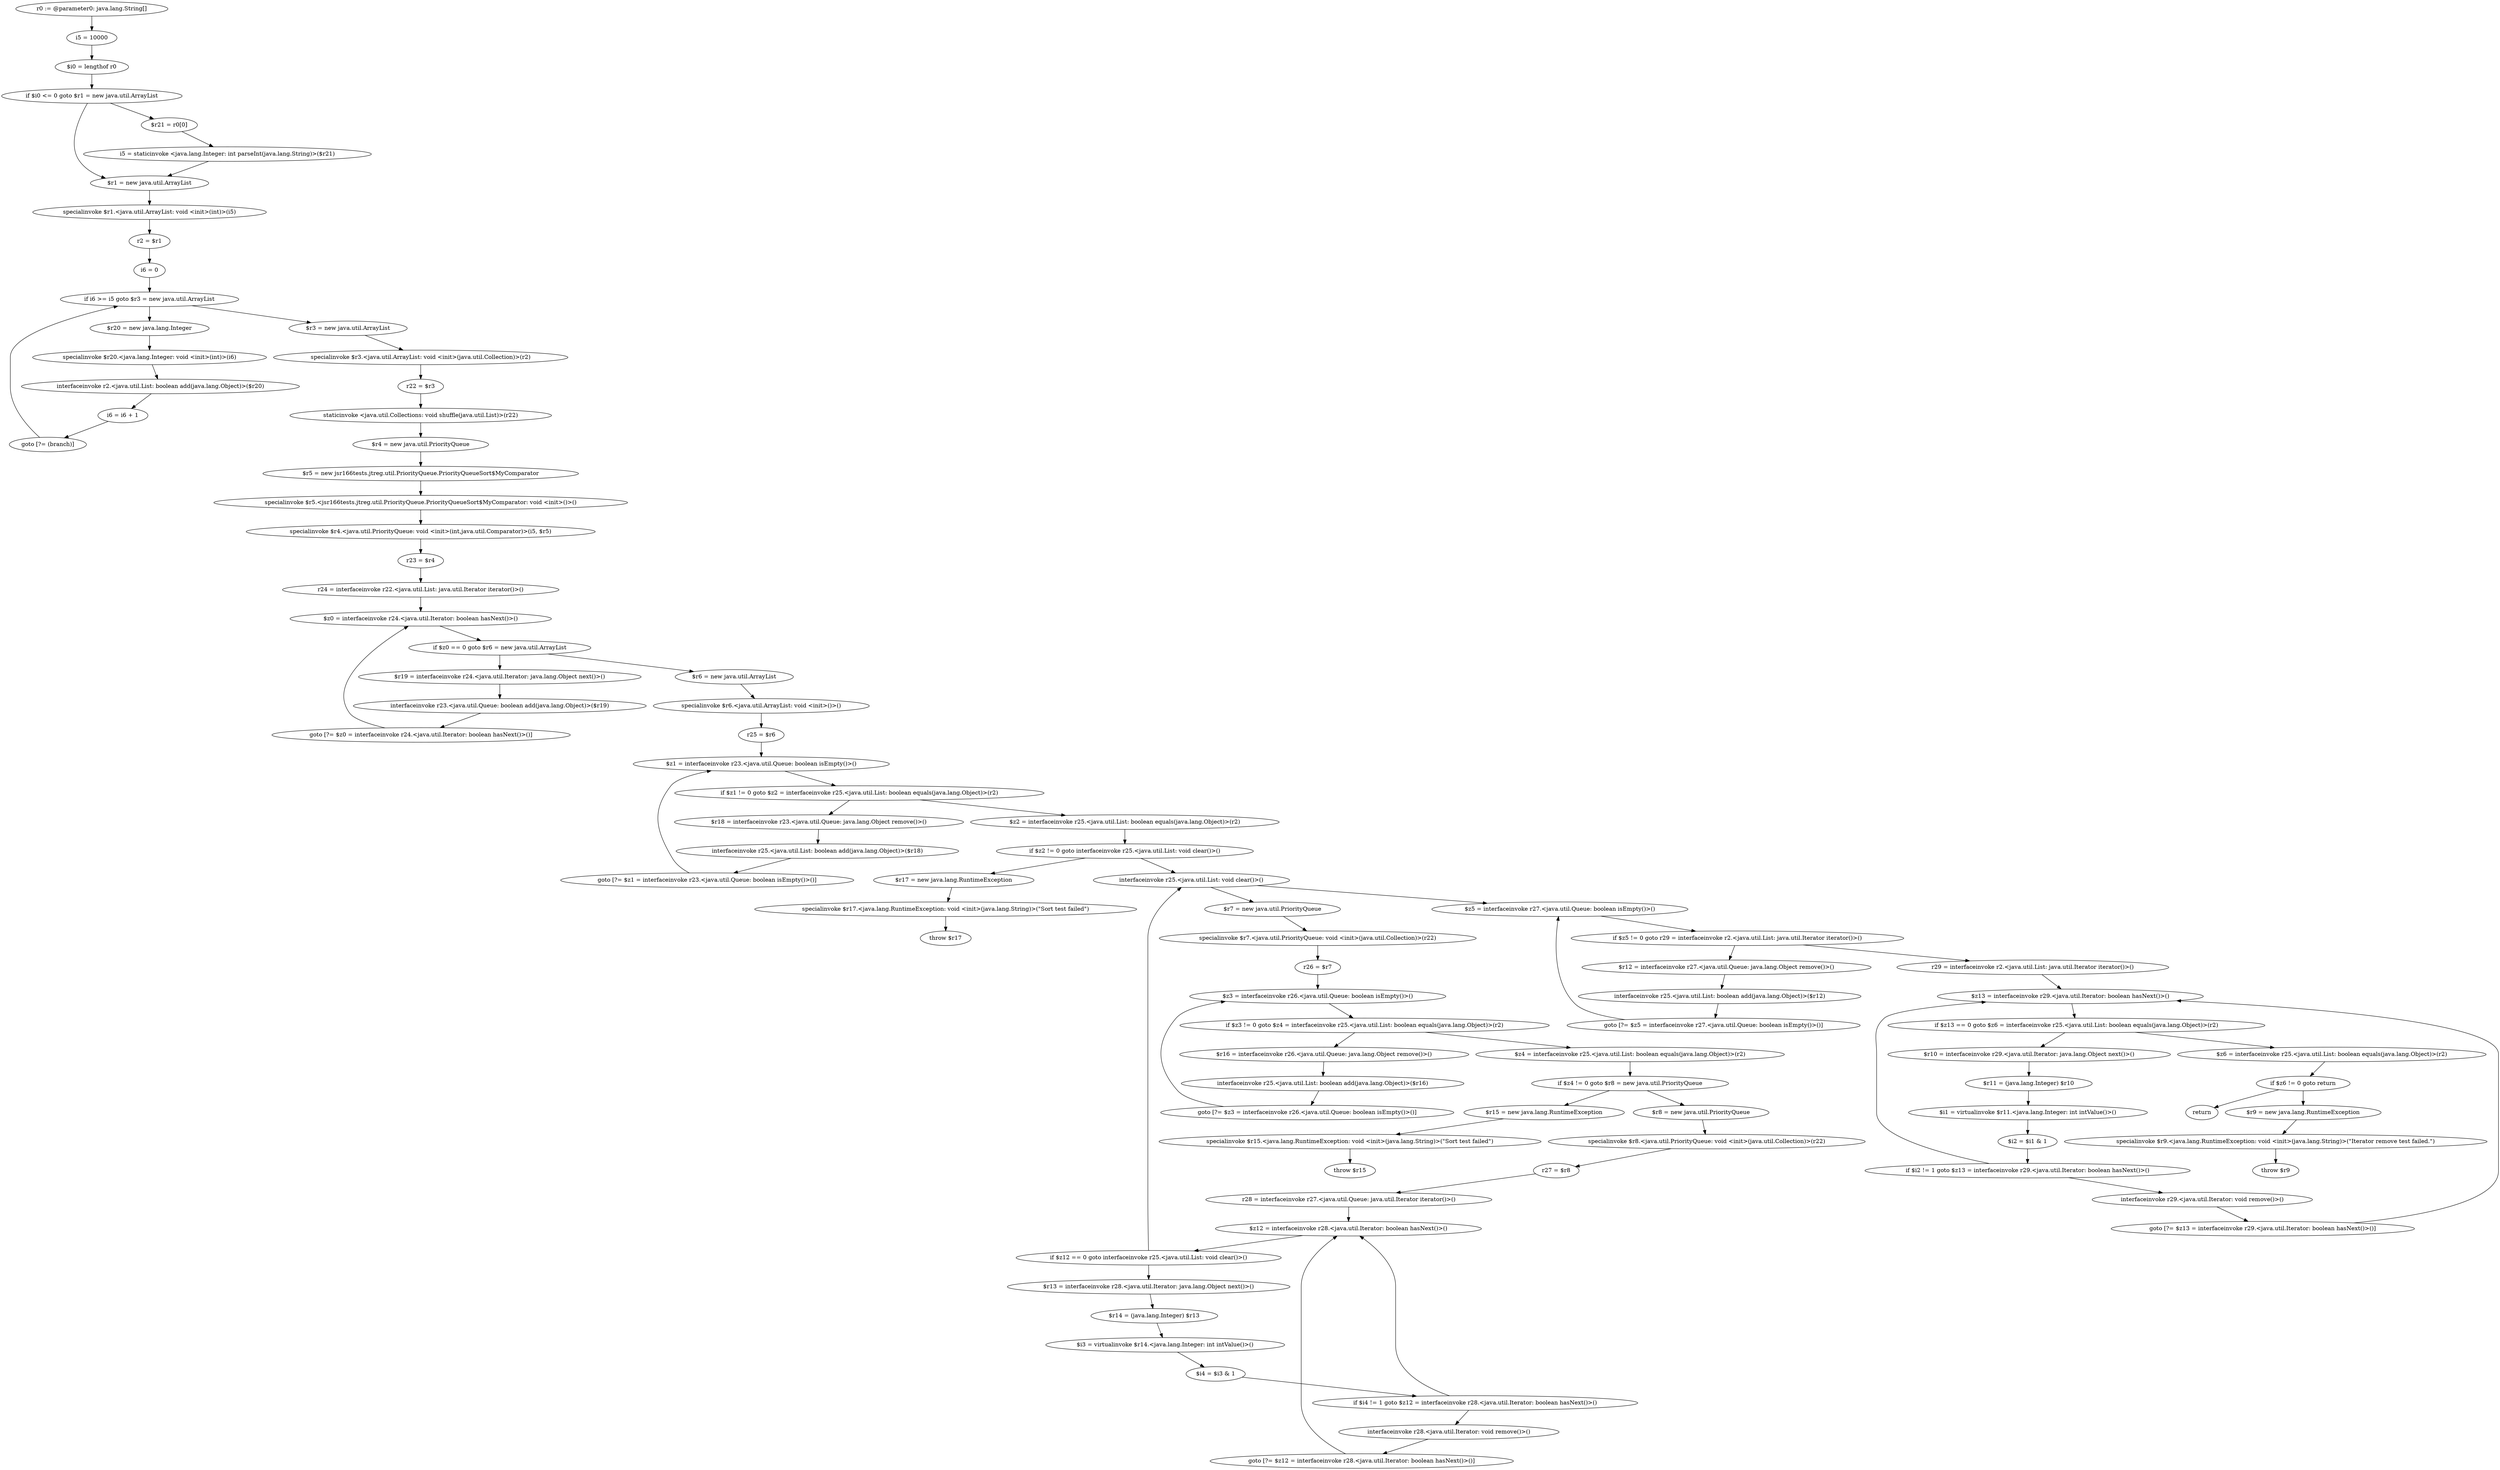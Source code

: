 digraph "unitGraph" {
    "r0 := @parameter0: java.lang.String[]"
    "i5 = 10000"
    "$i0 = lengthof r0"
    "if $i0 <= 0 goto $r1 = new java.util.ArrayList"
    "$r21 = r0[0]"
    "i5 = staticinvoke <java.lang.Integer: int parseInt(java.lang.String)>($r21)"
    "$r1 = new java.util.ArrayList"
    "specialinvoke $r1.<java.util.ArrayList: void <init>(int)>(i5)"
    "r2 = $r1"
    "i6 = 0"
    "if i6 >= i5 goto $r3 = new java.util.ArrayList"
    "$r20 = new java.lang.Integer"
    "specialinvoke $r20.<java.lang.Integer: void <init>(int)>(i6)"
    "interfaceinvoke r2.<java.util.List: boolean add(java.lang.Object)>($r20)"
    "i6 = i6 + 1"
    "goto [?= (branch)]"
    "$r3 = new java.util.ArrayList"
    "specialinvoke $r3.<java.util.ArrayList: void <init>(java.util.Collection)>(r2)"
    "r22 = $r3"
    "staticinvoke <java.util.Collections: void shuffle(java.util.List)>(r22)"
    "$r4 = new java.util.PriorityQueue"
    "$r5 = new jsr166tests.jtreg.util.PriorityQueue.PriorityQueueSort$MyComparator"
    "specialinvoke $r5.<jsr166tests.jtreg.util.PriorityQueue.PriorityQueueSort$MyComparator: void <init>()>()"
    "specialinvoke $r4.<java.util.PriorityQueue: void <init>(int,java.util.Comparator)>(i5, $r5)"
    "r23 = $r4"
    "r24 = interfaceinvoke r22.<java.util.List: java.util.Iterator iterator()>()"
    "$z0 = interfaceinvoke r24.<java.util.Iterator: boolean hasNext()>()"
    "if $z0 == 0 goto $r6 = new java.util.ArrayList"
    "$r19 = interfaceinvoke r24.<java.util.Iterator: java.lang.Object next()>()"
    "interfaceinvoke r23.<java.util.Queue: boolean add(java.lang.Object)>($r19)"
    "goto [?= $z0 = interfaceinvoke r24.<java.util.Iterator: boolean hasNext()>()]"
    "$r6 = new java.util.ArrayList"
    "specialinvoke $r6.<java.util.ArrayList: void <init>()>()"
    "r25 = $r6"
    "$z1 = interfaceinvoke r23.<java.util.Queue: boolean isEmpty()>()"
    "if $z1 != 0 goto $z2 = interfaceinvoke r25.<java.util.List: boolean equals(java.lang.Object)>(r2)"
    "$r18 = interfaceinvoke r23.<java.util.Queue: java.lang.Object remove()>()"
    "interfaceinvoke r25.<java.util.List: boolean add(java.lang.Object)>($r18)"
    "goto [?= $z1 = interfaceinvoke r23.<java.util.Queue: boolean isEmpty()>()]"
    "$z2 = interfaceinvoke r25.<java.util.List: boolean equals(java.lang.Object)>(r2)"
    "if $z2 != 0 goto interfaceinvoke r25.<java.util.List: void clear()>()"
    "$r17 = new java.lang.RuntimeException"
    "specialinvoke $r17.<java.lang.RuntimeException: void <init>(java.lang.String)>(\"Sort test failed\")"
    "throw $r17"
    "interfaceinvoke r25.<java.util.List: void clear()>()"
    "$r7 = new java.util.PriorityQueue"
    "specialinvoke $r7.<java.util.PriorityQueue: void <init>(java.util.Collection)>(r22)"
    "r26 = $r7"
    "$z3 = interfaceinvoke r26.<java.util.Queue: boolean isEmpty()>()"
    "if $z3 != 0 goto $z4 = interfaceinvoke r25.<java.util.List: boolean equals(java.lang.Object)>(r2)"
    "$r16 = interfaceinvoke r26.<java.util.Queue: java.lang.Object remove()>()"
    "interfaceinvoke r25.<java.util.List: boolean add(java.lang.Object)>($r16)"
    "goto [?= $z3 = interfaceinvoke r26.<java.util.Queue: boolean isEmpty()>()]"
    "$z4 = interfaceinvoke r25.<java.util.List: boolean equals(java.lang.Object)>(r2)"
    "if $z4 != 0 goto $r8 = new java.util.PriorityQueue"
    "$r15 = new java.lang.RuntimeException"
    "specialinvoke $r15.<java.lang.RuntimeException: void <init>(java.lang.String)>(\"Sort test failed\")"
    "throw $r15"
    "$r8 = new java.util.PriorityQueue"
    "specialinvoke $r8.<java.util.PriorityQueue: void <init>(java.util.Collection)>(r22)"
    "r27 = $r8"
    "r28 = interfaceinvoke r27.<java.util.Queue: java.util.Iterator iterator()>()"
    "$z12 = interfaceinvoke r28.<java.util.Iterator: boolean hasNext()>()"
    "if $z12 == 0 goto interfaceinvoke r25.<java.util.List: void clear()>()"
    "$r13 = interfaceinvoke r28.<java.util.Iterator: java.lang.Object next()>()"
    "$r14 = (java.lang.Integer) $r13"
    "$i3 = virtualinvoke $r14.<java.lang.Integer: int intValue()>()"
    "$i4 = $i3 & 1"
    "if $i4 != 1 goto $z12 = interfaceinvoke r28.<java.util.Iterator: boolean hasNext()>()"
    "interfaceinvoke r28.<java.util.Iterator: void remove()>()"
    "goto [?= $z12 = interfaceinvoke r28.<java.util.Iterator: boolean hasNext()>()]"
    "$z5 = interfaceinvoke r27.<java.util.Queue: boolean isEmpty()>()"
    "if $z5 != 0 goto r29 = interfaceinvoke r2.<java.util.List: java.util.Iterator iterator()>()"
    "$r12 = interfaceinvoke r27.<java.util.Queue: java.lang.Object remove()>()"
    "interfaceinvoke r25.<java.util.List: boolean add(java.lang.Object)>($r12)"
    "goto [?= $z5 = interfaceinvoke r27.<java.util.Queue: boolean isEmpty()>()]"
    "r29 = interfaceinvoke r2.<java.util.List: java.util.Iterator iterator()>()"
    "$z13 = interfaceinvoke r29.<java.util.Iterator: boolean hasNext()>()"
    "if $z13 == 0 goto $z6 = interfaceinvoke r25.<java.util.List: boolean equals(java.lang.Object)>(r2)"
    "$r10 = interfaceinvoke r29.<java.util.Iterator: java.lang.Object next()>()"
    "$r11 = (java.lang.Integer) $r10"
    "$i1 = virtualinvoke $r11.<java.lang.Integer: int intValue()>()"
    "$i2 = $i1 & 1"
    "if $i2 != 1 goto $z13 = interfaceinvoke r29.<java.util.Iterator: boolean hasNext()>()"
    "interfaceinvoke r29.<java.util.Iterator: void remove()>()"
    "goto [?= $z13 = interfaceinvoke r29.<java.util.Iterator: boolean hasNext()>()]"
    "$z6 = interfaceinvoke r25.<java.util.List: boolean equals(java.lang.Object)>(r2)"
    "if $z6 != 0 goto return"
    "$r9 = new java.lang.RuntimeException"
    "specialinvoke $r9.<java.lang.RuntimeException: void <init>(java.lang.String)>(\"Iterator remove test failed.\")"
    "throw $r9"
    "return"
    "r0 := @parameter0: java.lang.String[]"->"i5 = 10000";
    "i5 = 10000"->"$i0 = lengthof r0";
    "$i0 = lengthof r0"->"if $i0 <= 0 goto $r1 = new java.util.ArrayList";
    "if $i0 <= 0 goto $r1 = new java.util.ArrayList"->"$r21 = r0[0]";
    "if $i0 <= 0 goto $r1 = new java.util.ArrayList"->"$r1 = new java.util.ArrayList";
    "$r21 = r0[0]"->"i5 = staticinvoke <java.lang.Integer: int parseInt(java.lang.String)>($r21)";
    "i5 = staticinvoke <java.lang.Integer: int parseInt(java.lang.String)>($r21)"->"$r1 = new java.util.ArrayList";
    "$r1 = new java.util.ArrayList"->"specialinvoke $r1.<java.util.ArrayList: void <init>(int)>(i5)";
    "specialinvoke $r1.<java.util.ArrayList: void <init>(int)>(i5)"->"r2 = $r1";
    "r2 = $r1"->"i6 = 0";
    "i6 = 0"->"if i6 >= i5 goto $r3 = new java.util.ArrayList";
    "if i6 >= i5 goto $r3 = new java.util.ArrayList"->"$r20 = new java.lang.Integer";
    "if i6 >= i5 goto $r3 = new java.util.ArrayList"->"$r3 = new java.util.ArrayList";
    "$r20 = new java.lang.Integer"->"specialinvoke $r20.<java.lang.Integer: void <init>(int)>(i6)";
    "specialinvoke $r20.<java.lang.Integer: void <init>(int)>(i6)"->"interfaceinvoke r2.<java.util.List: boolean add(java.lang.Object)>($r20)";
    "interfaceinvoke r2.<java.util.List: boolean add(java.lang.Object)>($r20)"->"i6 = i6 + 1";
    "i6 = i6 + 1"->"goto [?= (branch)]";
    "goto [?= (branch)]"->"if i6 >= i5 goto $r3 = new java.util.ArrayList";
    "$r3 = new java.util.ArrayList"->"specialinvoke $r3.<java.util.ArrayList: void <init>(java.util.Collection)>(r2)";
    "specialinvoke $r3.<java.util.ArrayList: void <init>(java.util.Collection)>(r2)"->"r22 = $r3";
    "r22 = $r3"->"staticinvoke <java.util.Collections: void shuffle(java.util.List)>(r22)";
    "staticinvoke <java.util.Collections: void shuffle(java.util.List)>(r22)"->"$r4 = new java.util.PriorityQueue";
    "$r4 = new java.util.PriorityQueue"->"$r5 = new jsr166tests.jtreg.util.PriorityQueue.PriorityQueueSort$MyComparator";
    "$r5 = new jsr166tests.jtreg.util.PriorityQueue.PriorityQueueSort$MyComparator"->"specialinvoke $r5.<jsr166tests.jtreg.util.PriorityQueue.PriorityQueueSort$MyComparator: void <init>()>()";
    "specialinvoke $r5.<jsr166tests.jtreg.util.PriorityQueue.PriorityQueueSort$MyComparator: void <init>()>()"->"specialinvoke $r4.<java.util.PriorityQueue: void <init>(int,java.util.Comparator)>(i5, $r5)";
    "specialinvoke $r4.<java.util.PriorityQueue: void <init>(int,java.util.Comparator)>(i5, $r5)"->"r23 = $r4";
    "r23 = $r4"->"r24 = interfaceinvoke r22.<java.util.List: java.util.Iterator iterator()>()";
    "r24 = interfaceinvoke r22.<java.util.List: java.util.Iterator iterator()>()"->"$z0 = interfaceinvoke r24.<java.util.Iterator: boolean hasNext()>()";
    "$z0 = interfaceinvoke r24.<java.util.Iterator: boolean hasNext()>()"->"if $z0 == 0 goto $r6 = new java.util.ArrayList";
    "if $z0 == 0 goto $r6 = new java.util.ArrayList"->"$r19 = interfaceinvoke r24.<java.util.Iterator: java.lang.Object next()>()";
    "if $z0 == 0 goto $r6 = new java.util.ArrayList"->"$r6 = new java.util.ArrayList";
    "$r19 = interfaceinvoke r24.<java.util.Iterator: java.lang.Object next()>()"->"interfaceinvoke r23.<java.util.Queue: boolean add(java.lang.Object)>($r19)";
    "interfaceinvoke r23.<java.util.Queue: boolean add(java.lang.Object)>($r19)"->"goto [?= $z0 = interfaceinvoke r24.<java.util.Iterator: boolean hasNext()>()]";
    "goto [?= $z0 = interfaceinvoke r24.<java.util.Iterator: boolean hasNext()>()]"->"$z0 = interfaceinvoke r24.<java.util.Iterator: boolean hasNext()>()";
    "$r6 = new java.util.ArrayList"->"specialinvoke $r6.<java.util.ArrayList: void <init>()>()";
    "specialinvoke $r6.<java.util.ArrayList: void <init>()>()"->"r25 = $r6";
    "r25 = $r6"->"$z1 = interfaceinvoke r23.<java.util.Queue: boolean isEmpty()>()";
    "$z1 = interfaceinvoke r23.<java.util.Queue: boolean isEmpty()>()"->"if $z1 != 0 goto $z2 = interfaceinvoke r25.<java.util.List: boolean equals(java.lang.Object)>(r2)";
    "if $z1 != 0 goto $z2 = interfaceinvoke r25.<java.util.List: boolean equals(java.lang.Object)>(r2)"->"$r18 = interfaceinvoke r23.<java.util.Queue: java.lang.Object remove()>()";
    "if $z1 != 0 goto $z2 = interfaceinvoke r25.<java.util.List: boolean equals(java.lang.Object)>(r2)"->"$z2 = interfaceinvoke r25.<java.util.List: boolean equals(java.lang.Object)>(r2)";
    "$r18 = interfaceinvoke r23.<java.util.Queue: java.lang.Object remove()>()"->"interfaceinvoke r25.<java.util.List: boolean add(java.lang.Object)>($r18)";
    "interfaceinvoke r25.<java.util.List: boolean add(java.lang.Object)>($r18)"->"goto [?= $z1 = interfaceinvoke r23.<java.util.Queue: boolean isEmpty()>()]";
    "goto [?= $z1 = interfaceinvoke r23.<java.util.Queue: boolean isEmpty()>()]"->"$z1 = interfaceinvoke r23.<java.util.Queue: boolean isEmpty()>()";
    "$z2 = interfaceinvoke r25.<java.util.List: boolean equals(java.lang.Object)>(r2)"->"if $z2 != 0 goto interfaceinvoke r25.<java.util.List: void clear()>()";
    "if $z2 != 0 goto interfaceinvoke r25.<java.util.List: void clear()>()"->"$r17 = new java.lang.RuntimeException";
    "if $z2 != 0 goto interfaceinvoke r25.<java.util.List: void clear()>()"->"interfaceinvoke r25.<java.util.List: void clear()>()";
    "$r17 = new java.lang.RuntimeException"->"specialinvoke $r17.<java.lang.RuntimeException: void <init>(java.lang.String)>(\"Sort test failed\")";
    "specialinvoke $r17.<java.lang.RuntimeException: void <init>(java.lang.String)>(\"Sort test failed\")"->"throw $r17";
    "interfaceinvoke r25.<java.util.List: void clear()>()"->"$r7 = new java.util.PriorityQueue";
    "$r7 = new java.util.PriorityQueue"->"specialinvoke $r7.<java.util.PriorityQueue: void <init>(java.util.Collection)>(r22)";
    "specialinvoke $r7.<java.util.PriorityQueue: void <init>(java.util.Collection)>(r22)"->"r26 = $r7";
    "r26 = $r7"->"$z3 = interfaceinvoke r26.<java.util.Queue: boolean isEmpty()>()";
    "$z3 = interfaceinvoke r26.<java.util.Queue: boolean isEmpty()>()"->"if $z3 != 0 goto $z4 = interfaceinvoke r25.<java.util.List: boolean equals(java.lang.Object)>(r2)";
    "if $z3 != 0 goto $z4 = interfaceinvoke r25.<java.util.List: boolean equals(java.lang.Object)>(r2)"->"$r16 = interfaceinvoke r26.<java.util.Queue: java.lang.Object remove()>()";
    "if $z3 != 0 goto $z4 = interfaceinvoke r25.<java.util.List: boolean equals(java.lang.Object)>(r2)"->"$z4 = interfaceinvoke r25.<java.util.List: boolean equals(java.lang.Object)>(r2)";
    "$r16 = interfaceinvoke r26.<java.util.Queue: java.lang.Object remove()>()"->"interfaceinvoke r25.<java.util.List: boolean add(java.lang.Object)>($r16)";
    "interfaceinvoke r25.<java.util.List: boolean add(java.lang.Object)>($r16)"->"goto [?= $z3 = interfaceinvoke r26.<java.util.Queue: boolean isEmpty()>()]";
    "goto [?= $z3 = interfaceinvoke r26.<java.util.Queue: boolean isEmpty()>()]"->"$z3 = interfaceinvoke r26.<java.util.Queue: boolean isEmpty()>()";
    "$z4 = interfaceinvoke r25.<java.util.List: boolean equals(java.lang.Object)>(r2)"->"if $z4 != 0 goto $r8 = new java.util.PriorityQueue";
    "if $z4 != 0 goto $r8 = new java.util.PriorityQueue"->"$r15 = new java.lang.RuntimeException";
    "if $z4 != 0 goto $r8 = new java.util.PriorityQueue"->"$r8 = new java.util.PriorityQueue";
    "$r15 = new java.lang.RuntimeException"->"specialinvoke $r15.<java.lang.RuntimeException: void <init>(java.lang.String)>(\"Sort test failed\")";
    "specialinvoke $r15.<java.lang.RuntimeException: void <init>(java.lang.String)>(\"Sort test failed\")"->"throw $r15";
    "$r8 = new java.util.PriorityQueue"->"specialinvoke $r8.<java.util.PriorityQueue: void <init>(java.util.Collection)>(r22)";
    "specialinvoke $r8.<java.util.PriorityQueue: void <init>(java.util.Collection)>(r22)"->"r27 = $r8";
    "r27 = $r8"->"r28 = interfaceinvoke r27.<java.util.Queue: java.util.Iterator iterator()>()";
    "r28 = interfaceinvoke r27.<java.util.Queue: java.util.Iterator iterator()>()"->"$z12 = interfaceinvoke r28.<java.util.Iterator: boolean hasNext()>()";
    "$z12 = interfaceinvoke r28.<java.util.Iterator: boolean hasNext()>()"->"if $z12 == 0 goto interfaceinvoke r25.<java.util.List: void clear()>()";
    "if $z12 == 0 goto interfaceinvoke r25.<java.util.List: void clear()>()"->"$r13 = interfaceinvoke r28.<java.util.Iterator: java.lang.Object next()>()";
    "if $z12 == 0 goto interfaceinvoke r25.<java.util.List: void clear()>()"->"interfaceinvoke r25.<java.util.List: void clear()>()";
    "$r13 = interfaceinvoke r28.<java.util.Iterator: java.lang.Object next()>()"->"$r14 = (java.lang.Integer) $r13";
    "$r14 = (java.lang.Integer) $r13"->"$i3 = virtualinvoke $r14.<java.lang.Integer: int intValue()>()";
    "$i3 = virtualinvoke $r14.<java.lang.Integer: int intValue()>()"->"$i4 = $i3 & 1";
    "$i4 = $i3 & 1"->"if $i4 != 1 goto $z12 = interfaceinvoke r28.<java.util.Iterator: boolean hasNext()>()";
    "if $i4 != 1 goto $z12 = interfaceinvoke r28.<java.util.Iterator: boolean hasNext()>()"->"interfaceinvoke r28.<java.util.Iterator: void remove()>()";
    "if $i4 != 1 goto $z12 = interfaceinvoke r28.<java.util.Iterator: boolean hasNext()>()"->"$z12 = interfaceinvoke r28.<java.util.Iterator: boolean hasNext()>()";
    "interfaceinvoke r28.<java.util.Iterator: void remove()>()"->"goto [?= $z12 = interfaceinvoke r28.<java.util.Iterator: boolean hasNext()>()]";
    "goto [?= $z12 = interfaceinvoke r28.<java.util.Iterator: boolean hasNext()>()]"->"$z12 = interfaceinvoke r28.<java.util.Iterator: boolean hasNext()>()";
    "interfaceinvoke r25.<java.util.List: void clear()>()"->"$z5 = interfaceinvoke r27.<java.util.Queue: boolean isEmpty()>()";
    "$z5 = interfaceinvoke r27.<java.util.Queue: boolean isEmpty()>()"->"if $z5 != 0 goto r29 = interfaceinvoke r2.<java.util.List: java.util.Iterator iterator()>()";
    "if $z5 != 0 goto r29 = interfaceinvoke r2.<java.util.List: java.util.Iterator iterator()>()"->"$r12 = interfaceinvoke r27.<java.util.Queue: java.lang.Object remove()>()";
    "if $z5 != 0 goto r29 = interfaceinvoke r2.<java.util.List: java.util.Iterator iterator()>()"->"r29 = interfaceinvoke r2.<java.util.List: java.util.Iterator iterator()>()";
    "$r12 = interfaceinvoke r27.<java.util.Queue: java.lang.Object remove()>()"->"interfaceinvoke r25.<java.util.List: boolean add(java.lang.Object)>($r12)";
    "interfaceinvoke r25.<java.util.List: boolean add(java.lang.Object)>($r12)"->"goto [?= $z5 = interfaceinvoke r27.<java.util.Queue: boolean isEmpty()>()]";
    "goto [?= $z5 = interfaceinvoke r27.<java.util.Queue: boolean isEmpty()>()]"->"$z5 = interfaceinvoke r27.<java.util.Queue: boolean isEmpty()>()";
    "r29 = interfaceinvoke r2.<java.util.List: java.util.Iterator iterator()>()"->"$z13 = interfaceinvoke r29.<java.util.Iterator: boolean hasNext()>()";
    "$z13 = interfaceinvoke r29.<java.util.Iterator: boolean hasNext()>()"->"if $z13 == 0 goto $z6 = interfaceinvoke r25.<java.util.List: boolean equals(java.lang.Object)>(r2)";
    "if $z13 == 0 goto $z6 = interfaceinvoke r25.<java.util.List: boolean equals(java.lang.Object)>(r2)"->"$r10 = interfaceinvoke r29.<java.util.Iterator: java.lang.Object next()>()";
    "if $z13 == 0 goto $z6 = interfaceinvoke r25.<java.util.List: boolean equals(java.lang.Object)>(r2)"->"$z6 = interfaceinvoke r25.<java.util.List: boolean equals(java.lang.Object)>(r2)";
    "$r10 = interfaceinvoke r29.<java.util.Iterator: java.lang.Object next()>()"->"$r11 = (java.lang.Integer) $r10";
    "$r11 = (java.lang.Integer) $r10"->"$i1 = virtualinvoke $r11.<java.lang.Integer: int intValue()>()";
    "$i1 = virtualinvoke $r11.<java.lang.Integer: int intValue()>()"->"$i2 = $i1 & 1";
    "$i2 = $i1 & 1"->"if $i2 != 1 goto $z13 = interfaceinvoke r29.<java.util.Iterator: boolean hasNext()>()";
    "if $i2 != 1 goto $z13 = interfaceinvoke r29.<java.util.Iterator: boolean hasNext()>()"->"interfaceinvoke r29.<java.util.Iterator: void remove()>()";
    "if $i2 != 1 goto $z13 = interfaceinvoke r29.<java.util.Iterator: boolean hasNext()>()"->"$z13 = interfaceinvoke r29.<java.util.Iterator: boolean hasNext()>()";
    "interfaceinvoke r29.<java.util.Iterator: void remove()>()"->"goto [?= $z13 = interfaceinvoke r29.<java.util.Iterator: boolean hasNext()>()]";
    "goto [?= $z13 = interfaceinvoke r29.<java.util.Iterator: boolean hasNext()>()]"->"$z13 = interfaceinvoke r29.<java.util.Iterator: boolean hasNext()>()";
    "$z6 = interfaceinvoke r25.<java.util.List: boolean equals(java.lang.Object)>(r2)"->"if $z6 != 0 goto return";
    "if $z6 != 0 goto return"->"$r9 = new java.lang.RuntimeException";
    "if $z6 != 0 goto return"->"return";
    "$r9 = new java.lang.RuntimeException"->"specialinvoke $r9.<java.lang.RuntimeException: void <init>(java.lang.String)>(\"Iterator remove test failed.\")";
    "specialinvoke $r9.<java.lang.RuntimeException: void <init>(java.lang.String)>(\"Iterator remove test failed.\")"->"throw $r9";
}

